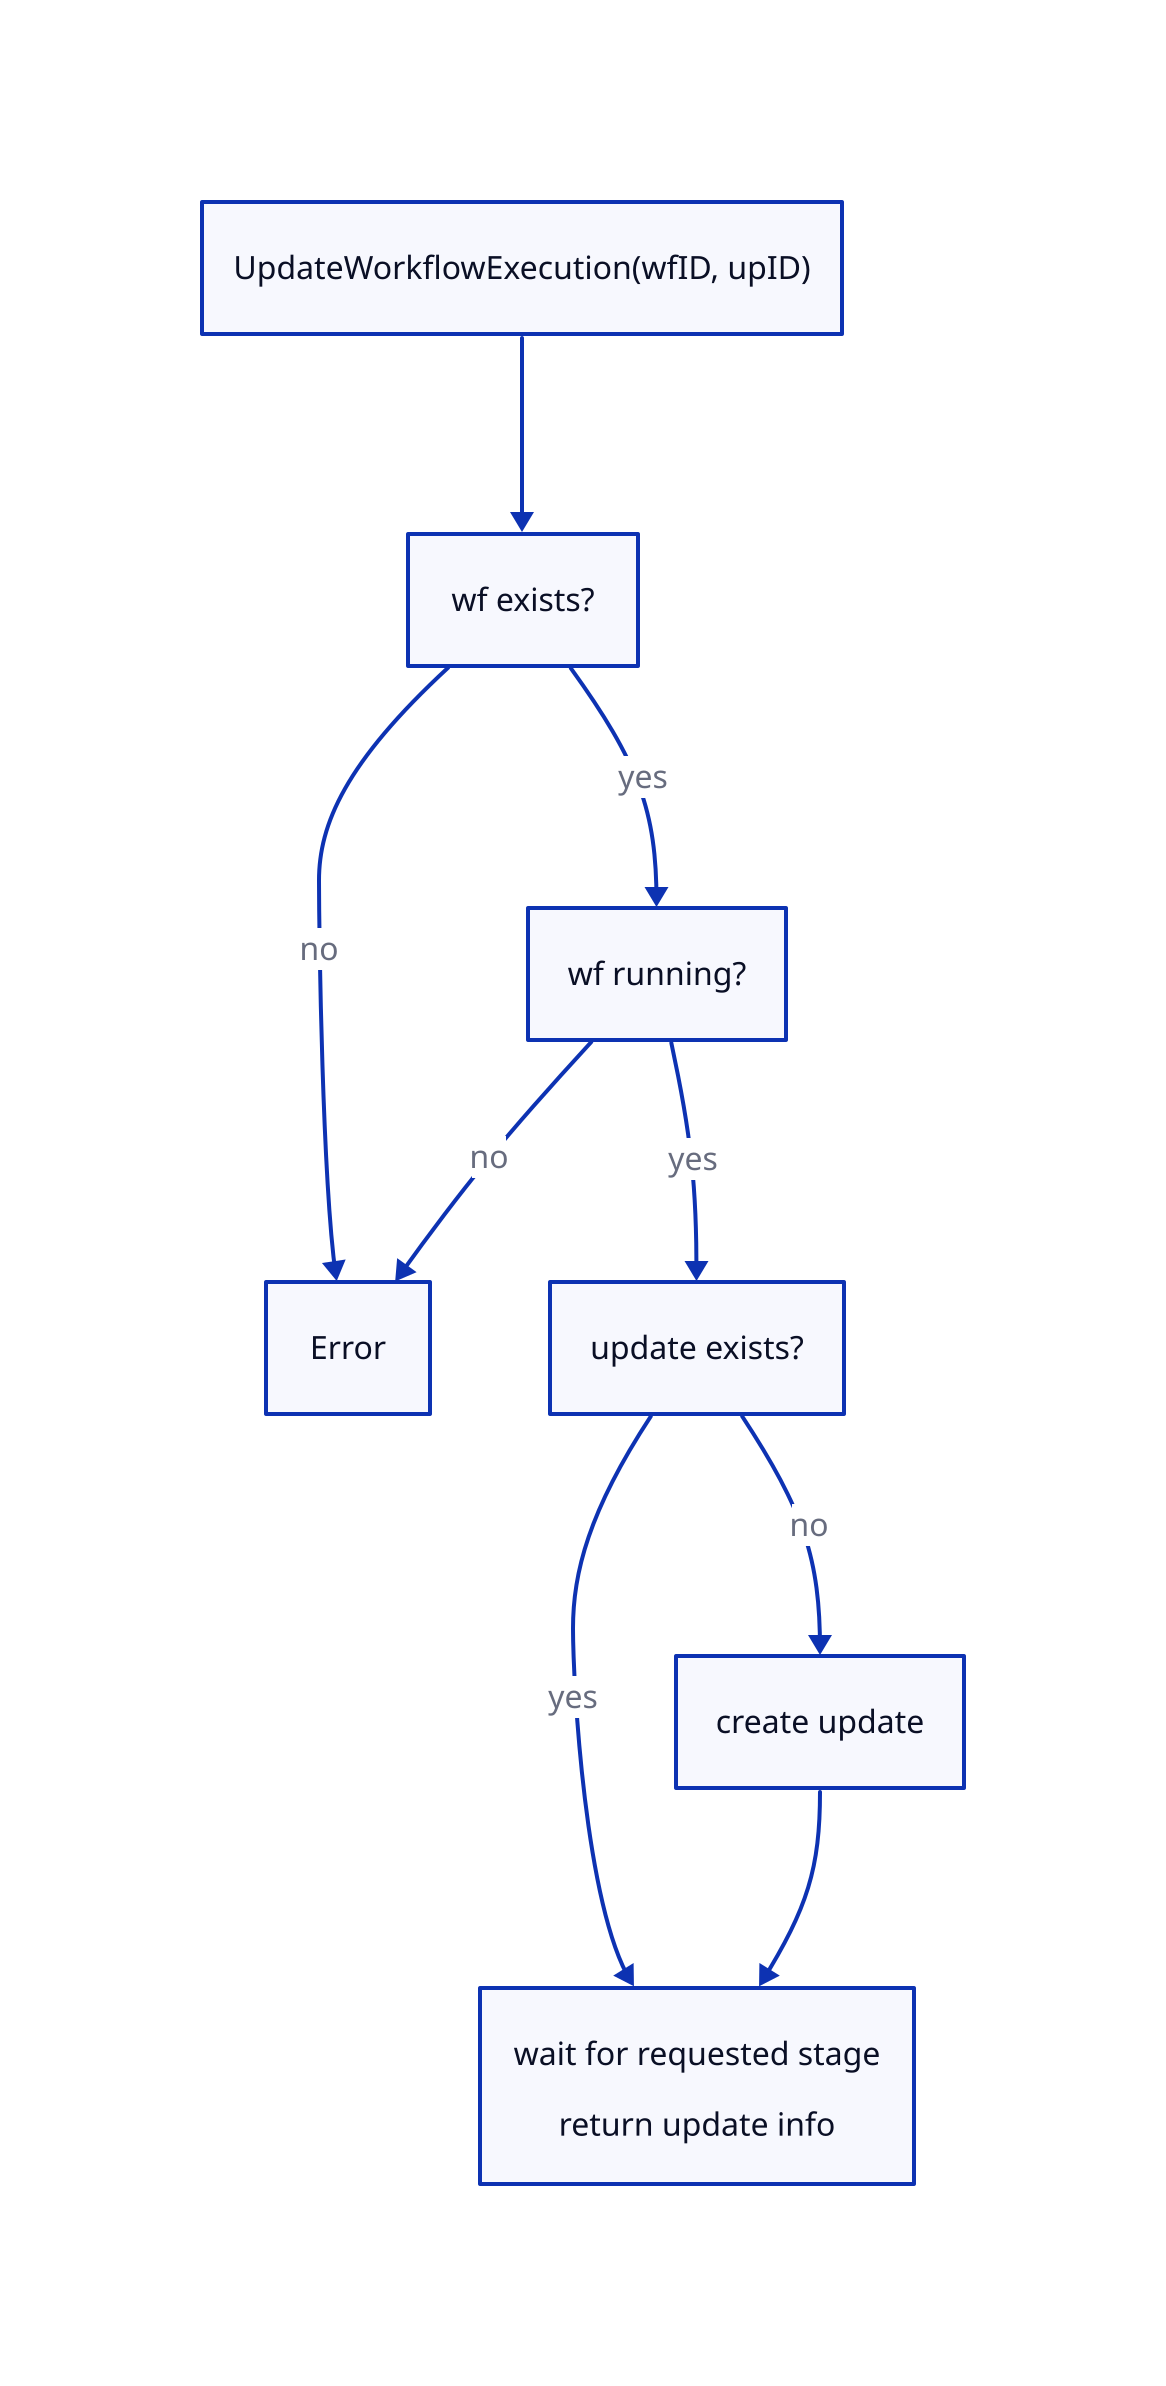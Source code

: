 UpdateWorkflowExecution(wfID, upID) -> wf exists?

wf exists? -> wf running?: yes
wf exists? -> Error: no

wf running? -> Error: no
wf running? -> update exists?: yes

update exists? -> wait for requested stage\n\nreturn update info: yes
update exists? -> create update: no
create update -> wait for requested stage\n\nreturn update info
